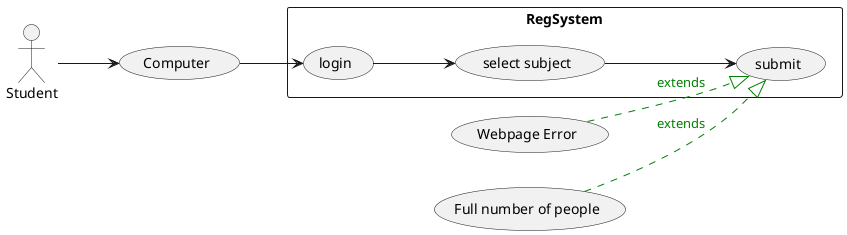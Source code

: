 @startuml
left to right direction

:Student:as std
(Computer)as com
(Webpage Error)as we
(Full number of people)as full
rectangle RegSystem{
usecase "login" as c1
usecase "select subject" as c2
usecase "submit"as c3
}
std --> com
com --> c1
c1 --> c2
c2 --> c3
we --|> c3#green;line.dashed;text:green : extends
full --|> c3#green;line.dashed;text:green : extends
@enduml